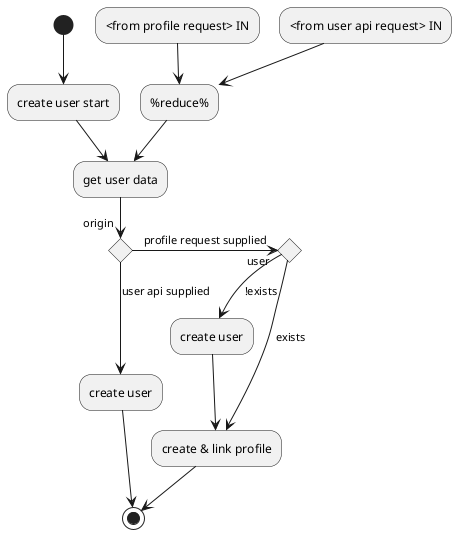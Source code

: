 @startuml 
(*) --> "create user start" as startd
startd --> "get user data" as get
"%reduce%" as red --> get
"<from profile request> IN" --> red
"<from user api request> IN" --> red
get --> if "origin" as origin then
-->[user api supplied] "create user" as c1
else
-right->[profile request supplied] if "user" then
-->[exists] "create & link profile" as p
else
-->[!exists] "create user" as c2
--> p
c1 --> (*)
p --> (*)
endif
@enduml